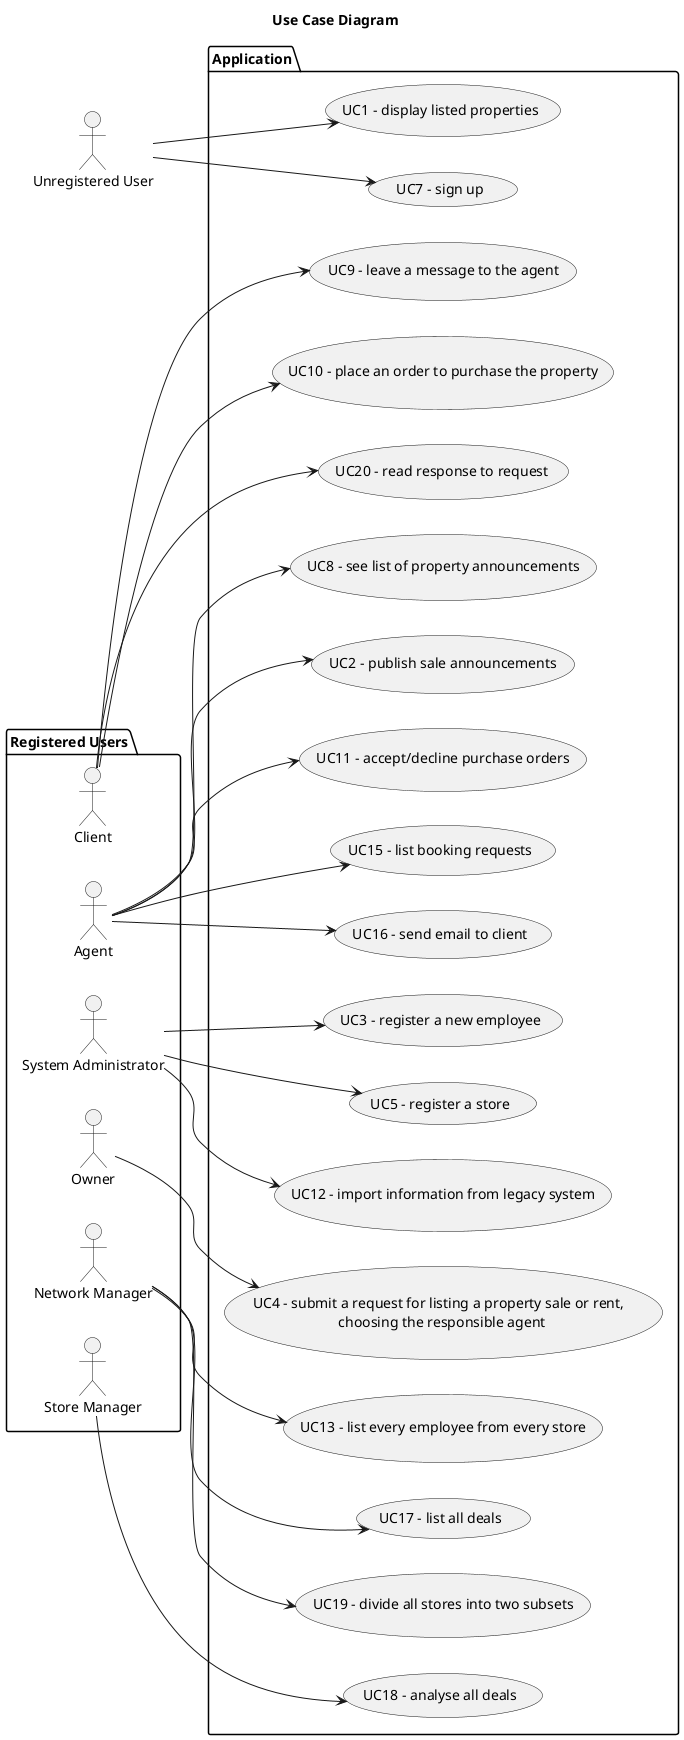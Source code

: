 @startuml
title Use Case Diagram
left to right direction

actor "Unregistered User" as Unreg


package "Registered Users"{
actor Client as Cl
actor Agent as Ag
actor "System Administrator" as Admin
actor "Owner" as O
actor "Network Manager" as Manager
actor "Store Manager" as StoreManager
}

package Application{
usecase "UC1 - display listed properties" as (Use1)
usecase "UC7 - sign up" as (Use7)
usecase "UC9 - leave a message to the agent" as (Use9)
usecase "UC10 - place an order to purchase the property" as (Use10)
usecase "UC20 - read response to request" as (Use20)
usecase "UC8 - see list of property announcements" as (Use8)
usecase "UC2 - publish sale announcements" as (Use2)
usecase "UC11 - accept/decline purchase orders" as (Use11)
usecase "UC15 - list booking requests" as (Use15)
usecase "UC16 - send email to client" as (Use16)
usecase "UC3 - register a new employee" as (Use3)
usecase "UC5 - register a store" as (Use5)
usecase "UC12 - import information from legacy system" as (Use12)
usecase "UC4 - submit a request for listing a property sale or rent, \n choosing the responsible agent" as (Use4)
usecase "UC13 - list every employee from every store" as (Use13)
usecase "UC17 - list all deals" as (Use17)
usecase "UC19 - divide all stores into two subsets" as (Use19)
usecase "UC18 - analyse all deals" as (Use18)
}

Unreg -> Use1
Unreg --> Use7
Cl --> Use9
Cl --> Use10
Cl --> Use20
Ag --> Use8
Ag --> Use2
Ag --> Use11
Ag --> Use15
Ag --> Use16
Admin --> Use3
Admin --> Use5
Admin --> Use12
O --> Use4
Manager --> Use13
Manager --> Use17
Manager --> Use19
StoreManager --> Use18

@enduml
